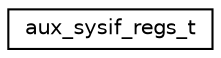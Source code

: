 digraph "Graphical Class Hierarchy"
{
 // LATEX_PDF_SIZE
  edge [fontname="Helvetica",fontsize="10",labelfontname="Helvetica",labelfontsize="10"];
  node [fontname="Helvetica",fontsize="10",shape=record];
  rankdir="LR";
  Node0 [label="aux_sysif_regs_t",height=0.2,width=0.4,color="black", fillcolor="white", style="filled",URL="$structaux__sysif__regs__t.html",tooltip="AUX_SYSIF registers."];
}
